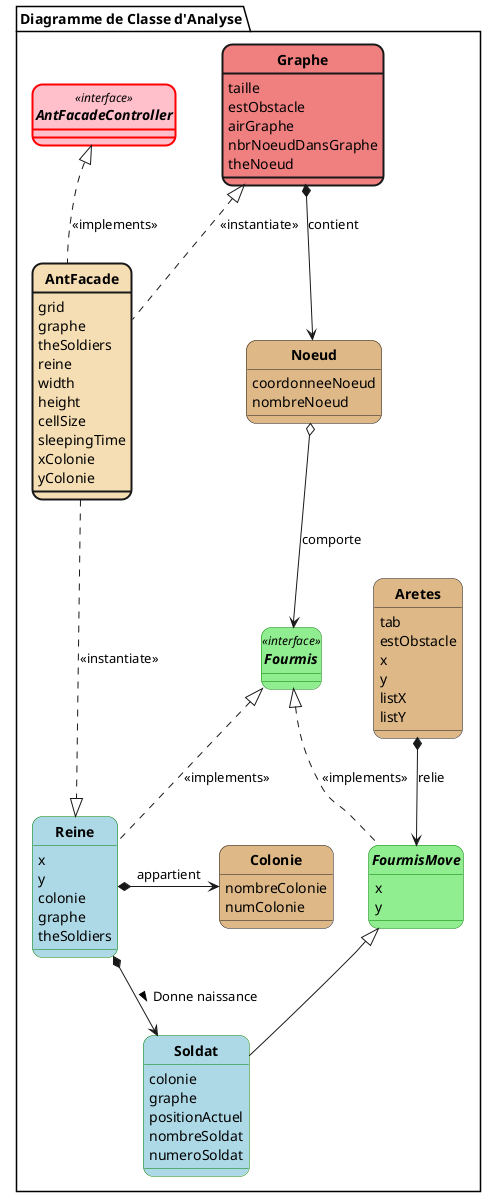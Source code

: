 @startuml
'https://plantuml.com/class-diagram

skinparam style strictuml
skinparam classAttributeIconSize 0
skinparam classFontStyle Bold
skinparam roundcorner 20
hide enum methods

package "Diagramme de Classe d'Analyse" <<Folder>> {
    interface AntFacadeController <<interface>> #pink ##[bold]red {}

    class Graphe #lightcoral;line.bold {
      taille
      estObstacle
      airGraphe
      nbrNoeudDansGraphe
      theNoeud
    }

    class Colonie #burlywood {
        nombreColonie
        numColonie
    }

    class Noeud #burlywood {
    coordonneeNoeud
    nombreNoeud
    }

    class AntFacade #back:Wheat;line.bold {
      grid
      graphe
      theSoldiers
      reine
      width
      height
      cellSize
      sleepingTime
      xColonie
      yColonie
    }

    class Aretes #burlywood {
      tab
      estObstacle
      x
      y
      listX
      listY
    }

    interface Fourmis <<interface>> #lightgreen;line:green {}

    class Reine #lightblue;line:green {
      x
      y
      colonie
      graphe
      theSoldiers
    }

    abstract class FourmisMove #lightgreen;line:green {
        x
        y
    }

    class Soldat #lightblue;line:green {
      colonie
      graphe
      positionActuel
      nombreSoldat
      numeroSoldat
    }
}

AntFacadeController <|.. AntFacade : <<implements>>
AntFacade .up.|> Graphe : <<instantiate>>
AntFacade ..|> Reine : <<instantiate>>

Graphe *--> Noeud : contient

FourmisMove  <--up*  Aretes : relie
Reine *-right>  Colonie : appartient
Noeud o--> Fourmis : comporte
Fourmis <|.. Reine : <<implements>>
Fourmis <|.. FourmisMove : <<implements>>
FourmisMove <|-- Soldat
Reine  *->  Soldat : Donne naissance >

@enduml